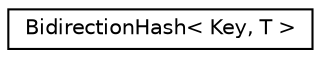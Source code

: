 digraph "类继承关系图"
{
  edge [fontname="Helvetica",fontsize="10",labelfontname="Helvetica",labelfontsize="10"];
  node [fontname="Helvetica",fontsize="10",shape=record];
  rankdir="LR";
  Node0 [label="BidirectionHash\< Key, T \>",height=0.2,width=0.4,color="black", fillcolor="white", style="filled",URL="$class_bidirection_hash.html"];
}
